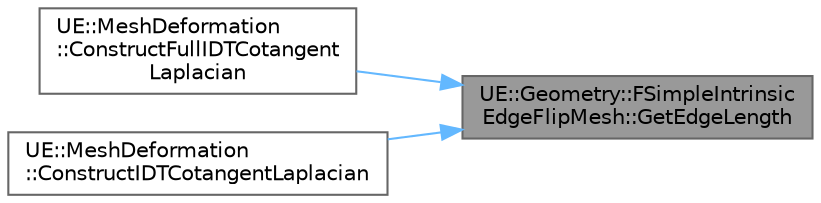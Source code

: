 digraph "UE::Geometry::FSimpleIntrinsicEdgeFlipMesh::GetEdgeLength"
{
 // INTERACTIVE_SVG=YES
 // LATEX_PDF_SIZE
  bgcolor="transparent";
  edge [fontname=Helvetica,fontsize=10,labelfontname=Helvetica,labelfontsize=10];
  node [fontname=Helvetica,fontsize=10,shape=box,height=0.2,width=0.4];
  rankdir="RL";
  Node1 [id="Node000001",label="UE::Geometry::FSimpleIntrinsic\lEdgeFlipMesh::GetEdgeLength",height=0.2,width=0.4,color="gray40", fillcolor="grey60", style="filled", fontcolor="black",tooltip=" "];
  Node1 -> Node2 [id="edge1_Node000001_Node000002",dir="back",color="steelblue1",style="solid",tooltip=" "];
  Node2 [id="Node000002",label="UE::MeshDeformation\l::ConstructFullIDTCotangent\lLaplacian",height=0.2,width=0.4,color="grey40", fillcolor="white", style="filled",URL="$da/df1/namespaceUE_1_1MeshDeformation.html#a65dc6e343bd575c6673bf8c0b482ffde",tooltip="Use intrinsic Delaunay mesh to construct sparse Cotangent Laplacian matrix."];
  Node1 -> Node3 [id="edge2_Node000001_Node000003",dir="back",color="steelblue1",style="solid",tooltip=" "];
  Node3 [id="Node000003",label="UE::MeshDeformation\l::ConstructIDTCotangentLaplacian",height=0.2,width=0.4,color="grey40", fillcolor="white", style="filled",URL="$da/df1/namespaceUE_1_1MeshDeformation.html#ad7e9fddf45aa4a169e3cec1788bd8eee",tooltip="Construct a sparse matrix representation using a pre-multiplied cotangent-weighted Laplacian,..."];
}
